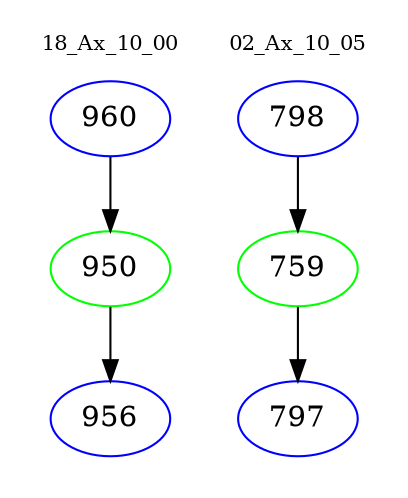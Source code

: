 digraph{
subgraph cluster_0 {
color = white
label = "18_Ax_10_00";
fontsize=10;
T0_960 [label="960", color="blue"]
T0_960 -> T0_950 [color="black"]
T0_950 [label="950", color="green"]
T0_950 -> T0_956 [color="black"]
T0_956 [label="956", color="blue"]
}
subgraph cluster_1 {
color = white
label = "02_Ax_10_05";
fontsize=10;
T1_798 [label="798", color="blue"]
T1_798 -> T1_759 [color="black"]
T1_759 [label="759", color="green"]
T1_759 -> T1_797 [color="black"]
T1_797 [label="797", color="blue"]
}
}
